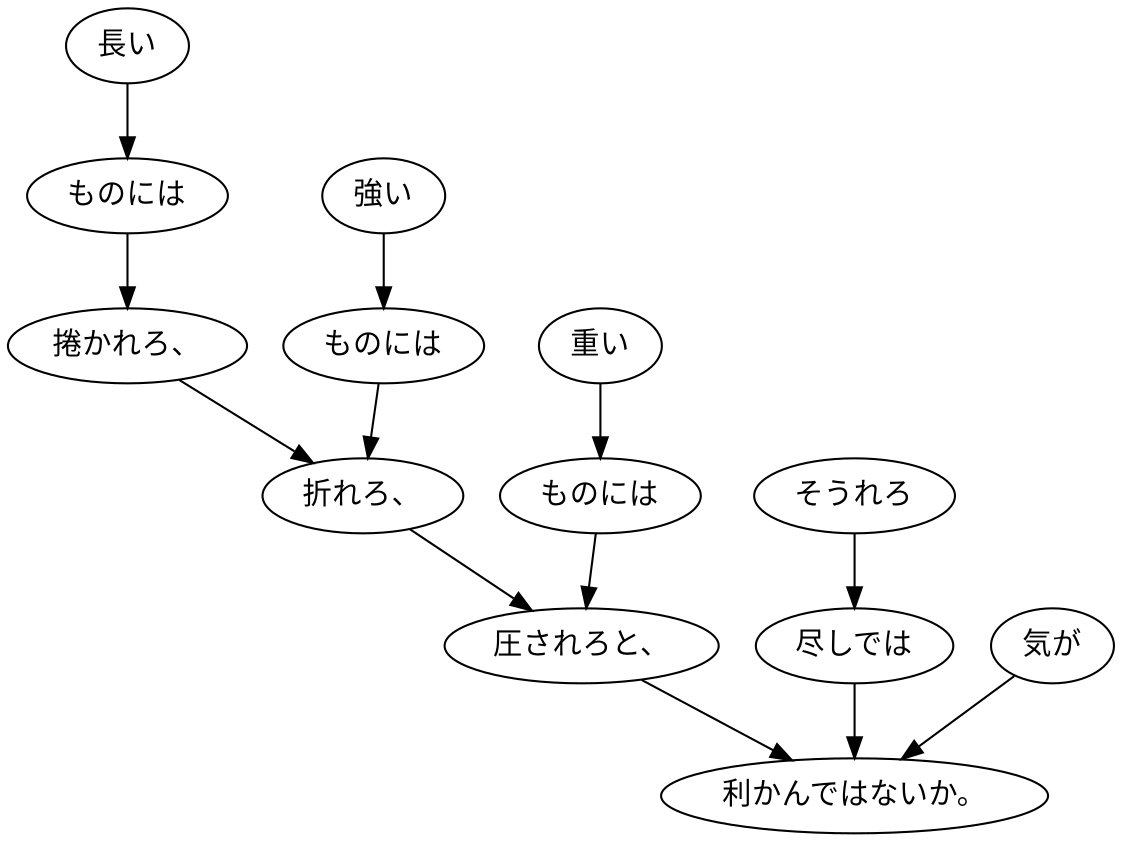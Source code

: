 digraph graph4297 {
	node0 [label="長い"];
	node1 [label="ものには"];
	node2 [label="捲かれろ、"];
	node3 [label="強い"];
	node4 [label="ものには"];
	node5 [label="折れろ、"];
	node6 [label="重い"];
	node7 [label="ものには"];
	node8 [label="圧されろと、"];
	node9 [label="そうれろ"];
	node10 [label="尽しでは"];
	node11 [label="気が"];
	node12 [label="利かんではないか。"];
	node0 -> node1;
	node1 -> node2;
	node2 -> node5;
	node3 -> node4;
	node4 -> node5;
	node5 -> node8;
	node6 -> node7;
	node7 -> node8;
	node8 -> node12;
	node9 -> node10;
	node10 -> node12;
	node11 -> node12;
}
